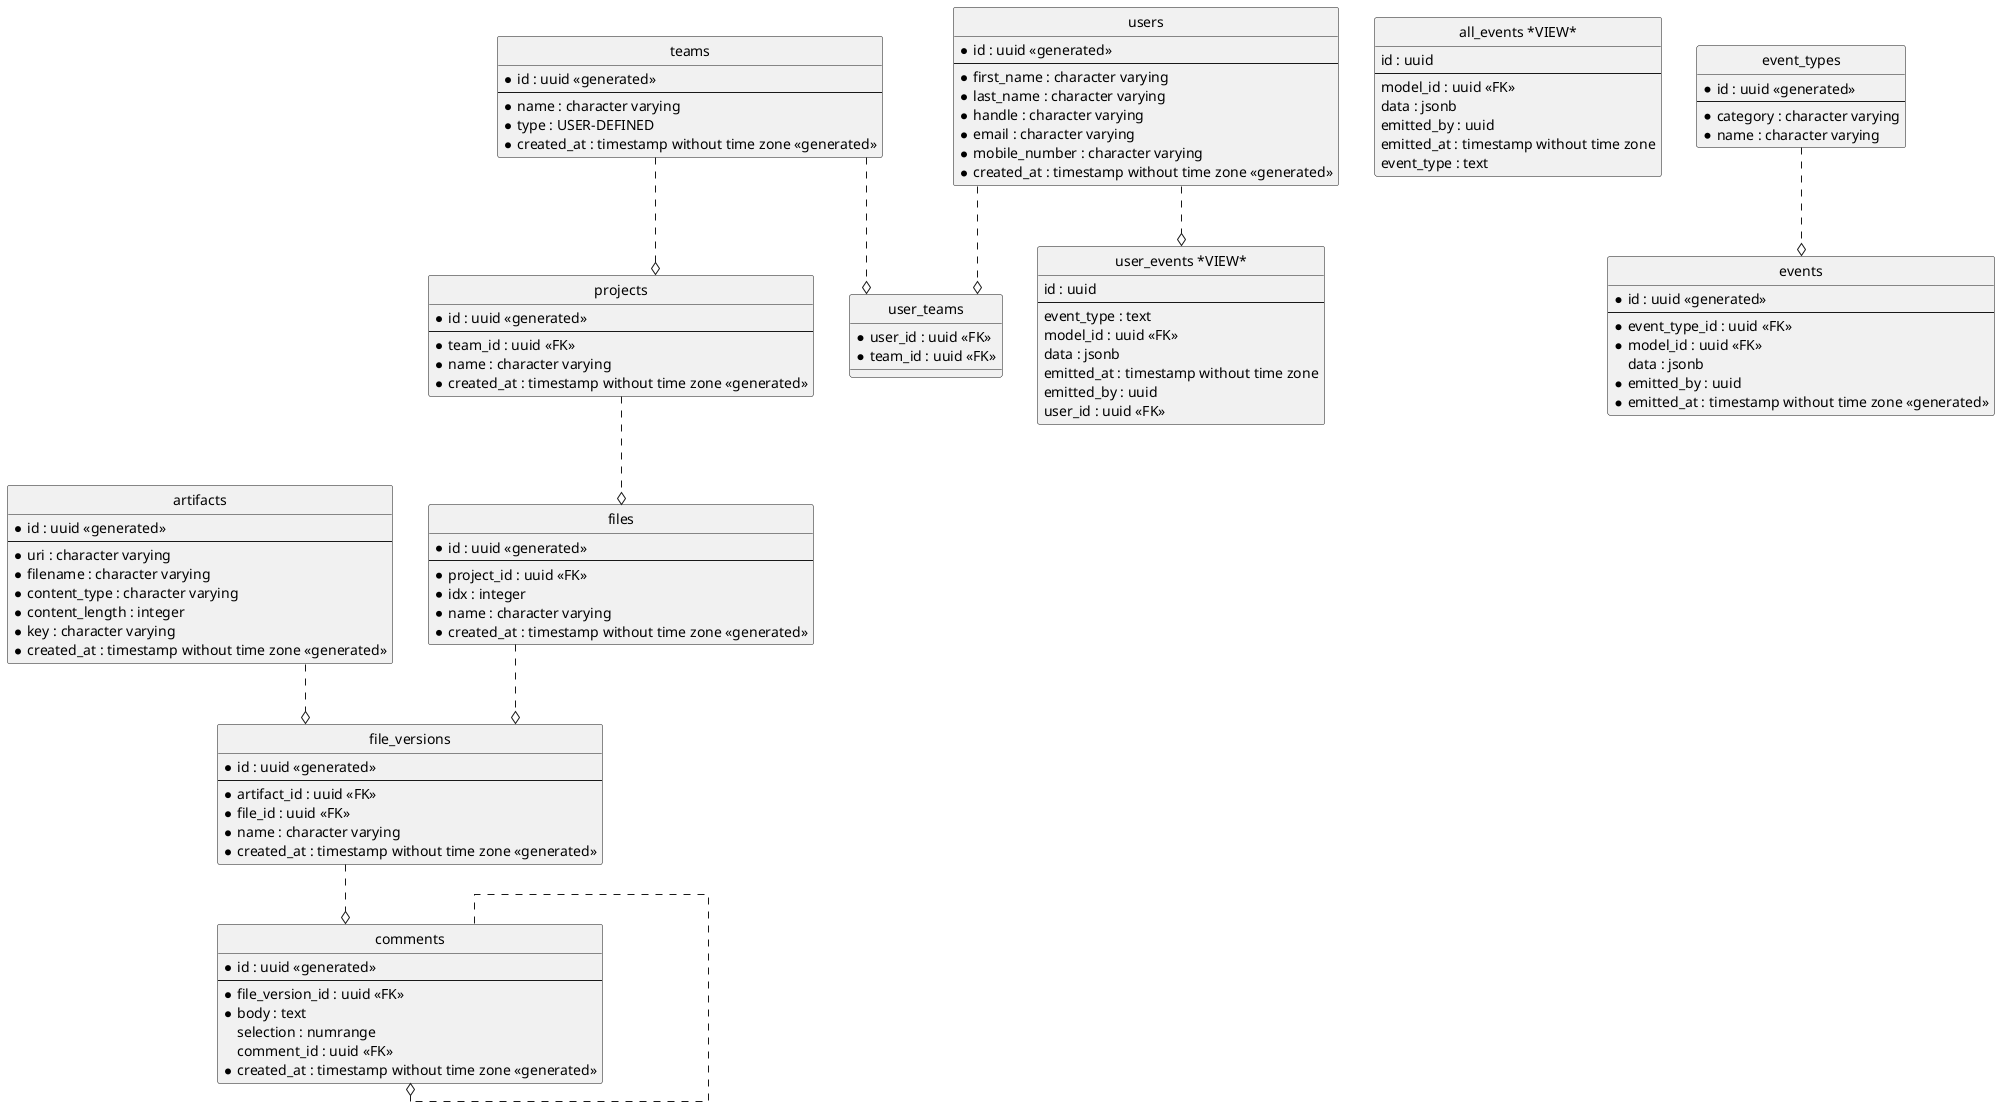 @startuml
hide circle
skinparam linetype ortho

entity "artifacts" as artifacts {
  * id : uuid <<generated>>
  --
  * uri : character varying
  * filename : character varying
  * content_type : character varying
  * content_length : integer
  * key : character varying
  * created_at : timestamp without time zone <<generated>>
}

entity "teams" as teams {
  * id : uuid <<generated>>
  --
  * name : character varying
  * type : USER-DEFINED
  * created_at : timestamp without time zone <<generated>>
}

entity "files" as files {
  * id : uuid <<generated>>
  --
  * project_id : uuid <<FK>>
  * idx : integer
  * name : character varying
  * created_at : timestamp without time zone <<generated>>
}

entity "all_events *VIEW*" as all_events {
  id : uuid
  --
  model_id : uuid <<FK>>
  data : jsonb
  emitted_by : uuid
  emitted_at : timestamp without time zone
  event_type : text
}

entity "event_types" as event_types {
  * id : uuid <<generated>>
  --
  * category : character varying
  * name : character varying
}

entity "users" as users {
  * id : uuid <<generated>>
  --
  * first_name : character varying
  * last_name : character varying
  * handle : character varying
  * email : character varying
  * mobile_number : character varying
  * created_at : timestamp without time zone <<generated>>
}

entity "file_versions" as file_versions {
  * id : uuid <<generated>>
  --
  * artifact_id : uuid <<FK>>
  * file_id : uuid <<FK>>
  * name : character varying
  * created_at : timestamp without time zone <<generated>>
}

entity "events" as events {
  * id : uuid <<generated>>
  --
  * event_type_id : uuid <<FK>>
  * model_id : uuid <<FK>>
  data : jsonb
  * emitted_by : uuid
  * emitted_at : timestamp without time zone <<generated>>
}

entity "comments" as comments {
  * id : uuid <<generated>>
  --
  * file_version_id : uuid <<FK>>
  * body : text
  selection : numrange
  comment_id : uuid <<FK>>
  * created_at : timestamp without time zone <<generated>>
}

entity "projects" as projects {
  * id : uuid <<generated>>
  --
  * team_id : uuid <<FK>>
  * name : character varying
  * created_at : timestamp without time zone <<generated>>
}

entity "user_teams" as user_teams {
  * user_id : uuid <<FK>>
  * team_id : uuid <<FK>>
}

entity "user_events *VIEW*" as user_events {
  id : uuid
  --
  event_type : text
  model_id : uuid <<FK>>
  data : jsonb
  emitted_at : timestamp without time zone
  emitted_by : uuid
  user_id : uuid <<FK>>
}

projects ..o files
artifacts ..o file_versions
files ..o file_versions
event_types ..o events
file_versions ..o comments
comments ..o comments
teams ..o projects
users ..o user_teams
teams ..o user_teams
users ..o user_events

@enduml
